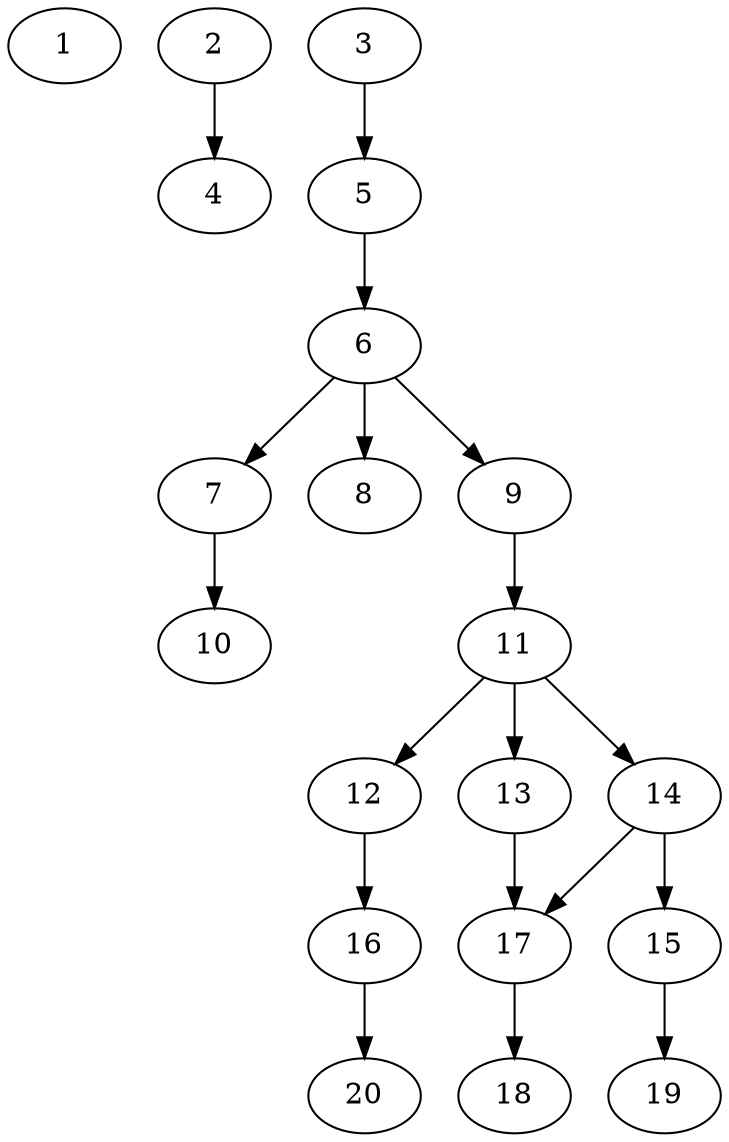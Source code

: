 // DAG automatically generated by daggen at Sat Jul 27 15:34:46 2019
// ./daggen --dot -n 20 --ccr 0.4 --fat 0.4 --regular 0.5 --density 0.4 --mindata 5242880 --maxdata 52428800 
digraph G {
  1 [size="59607040", alpha="0.06", expect_size="23842816"] 
  2 [size="54924800", alpha="0.03", expect_size="21969920"] 
  2 -> 4 [size ="21969920"]
  3 [size="128826880", alpha="0.02", expect_size="51530752"] 
  3 -> 5 [size ="51530752"]
  4 [size="16614400", alpha="0.16", expect_size="6645760"] 
  5 [size="34908160", alpha="0.16", expect_size="13963264"] 
  5 -> 6 [size ="13963264"]
  6 [size="34769920", alpha="0.05", expect_size="13907968"] 
  6 -> 7 [size ="13907968"]
  6 -> 8 [size ="13907968"]
  6 -> 9 [size ="13907968"]
  7 [size="15582720", alpha="0.02", expect_size="6233088"] 
  7 -> 10 [size ="6233088"]
  8 [size="97812480", alpha="0.18", expect_size="39124992"] 
  9 [size="118269440", alpha="0.10", expect_size="47307776"] 
  9 -> 11 [size ="47307776"]
  10 [size="51763200", alpha="0.01", expect_size="20705280"] 
  11 [size="30481920", alpha="0.10", expect_size="12192768"] 
  11 -> 12 [size ="12192768"]
  11 -> 13 [size ="12192768"]
  11 -> 14 [size ="12192768"]
  12 [size="65584640", alpha="0.19", expect_size="26233856"] 
  12 -> 16 [size ="26233856"]
  13 [size="82058240", alpha="0.18", expect_size="32823296"] 
  13 -> 17 [size ="32823296"]
  14 [size="94036480", alpha="0.09", expect_size="37614592"] 
  14 -> 15 [size ="37614592"]
  14 -> 17 [size ="37614592"]
  15 [size="71498240", alpha="0.15", expect_size="28599296"] 
  15 -> 19 [size ="28599296"]
  16 [size="45939200", alpha="0.06", expect_size="18375680"] 
  16 -> 20 [size ="18375680"]
  17 [size="73989120", alpha="0.14", expect_size="29595648"] 
  17 -> 18 [size ="29595648"]
  18 [size="84894720", alpha="0.11", expect_size="33957888"] 
  19 [size="73492480", alpha="0.10", expect_size="29396992"] 
  20 [size="16729600", alpha="0.00", expect_size="6691840"] 
}
